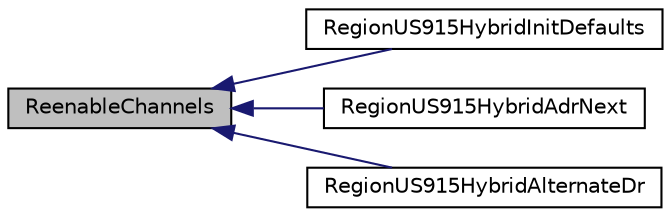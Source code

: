 digraph "ReenableChannels"
{
  edge [fontname="Helvetica",fontsize="10",labelfontname="Helvetica",labelfontsize="10"];
  node [fontname="Helvetica",fontsize="10",shape=record];
  rankdir="LR";
  Node25 [label="ReenableChannels",height=0.2,width=0.4,color="black", fillcolor="grey75", style="filled", fontcolor="black"];
  Node25 -> Node26 [dir="back",color="midnightblue",fontsize="10",style="solid",fontname="Helvetica"];
  Node26 [label="RegionUS915HybridInitDefaults",height=0.2,width=0.4,color="black", fillcolor="white", style="filled",URL="$group___r_e_g_i_o_n_u_s915_h_y_b.html#ga05e578b7048a754fbd73b71d3a938a7f",tooltip="Initializes the channels masks and the channels. "];
  Node25 -> Node27 [dir="back",color="midnightblue",fontsize="10",style="solid",fontname="Helvetica"];
  Node27 [label="RegionUS915HybridAdrNext",height=0.2,width=0.4,color="black", fillcolor="white", style="filled",URL="$group___r_e_g_i_o_n_u_s915_h_y_b.html#ga6cf3188c00bf9a9eaa7c62686dd4b391",tooltip="Calculates the next datarate to set, when ADR is on or off. "];
  Node25 -> Node28 [dir="back",color="midnightblue",fontsize="10",style="solid",fontname="Helvetica"];
  Node28 [label="RegionUS915HybridAlternateDr",height=0.2,width=0.4,color="black", fillcolor="white", style="filled",URL="$group___r_e_g_i_o_n_u_s915_h_y_b.html#gac169f8bcedf244520310b47ba0877a0c",tooltip="Alternates the datarate of the channel for the join request. "];
}
